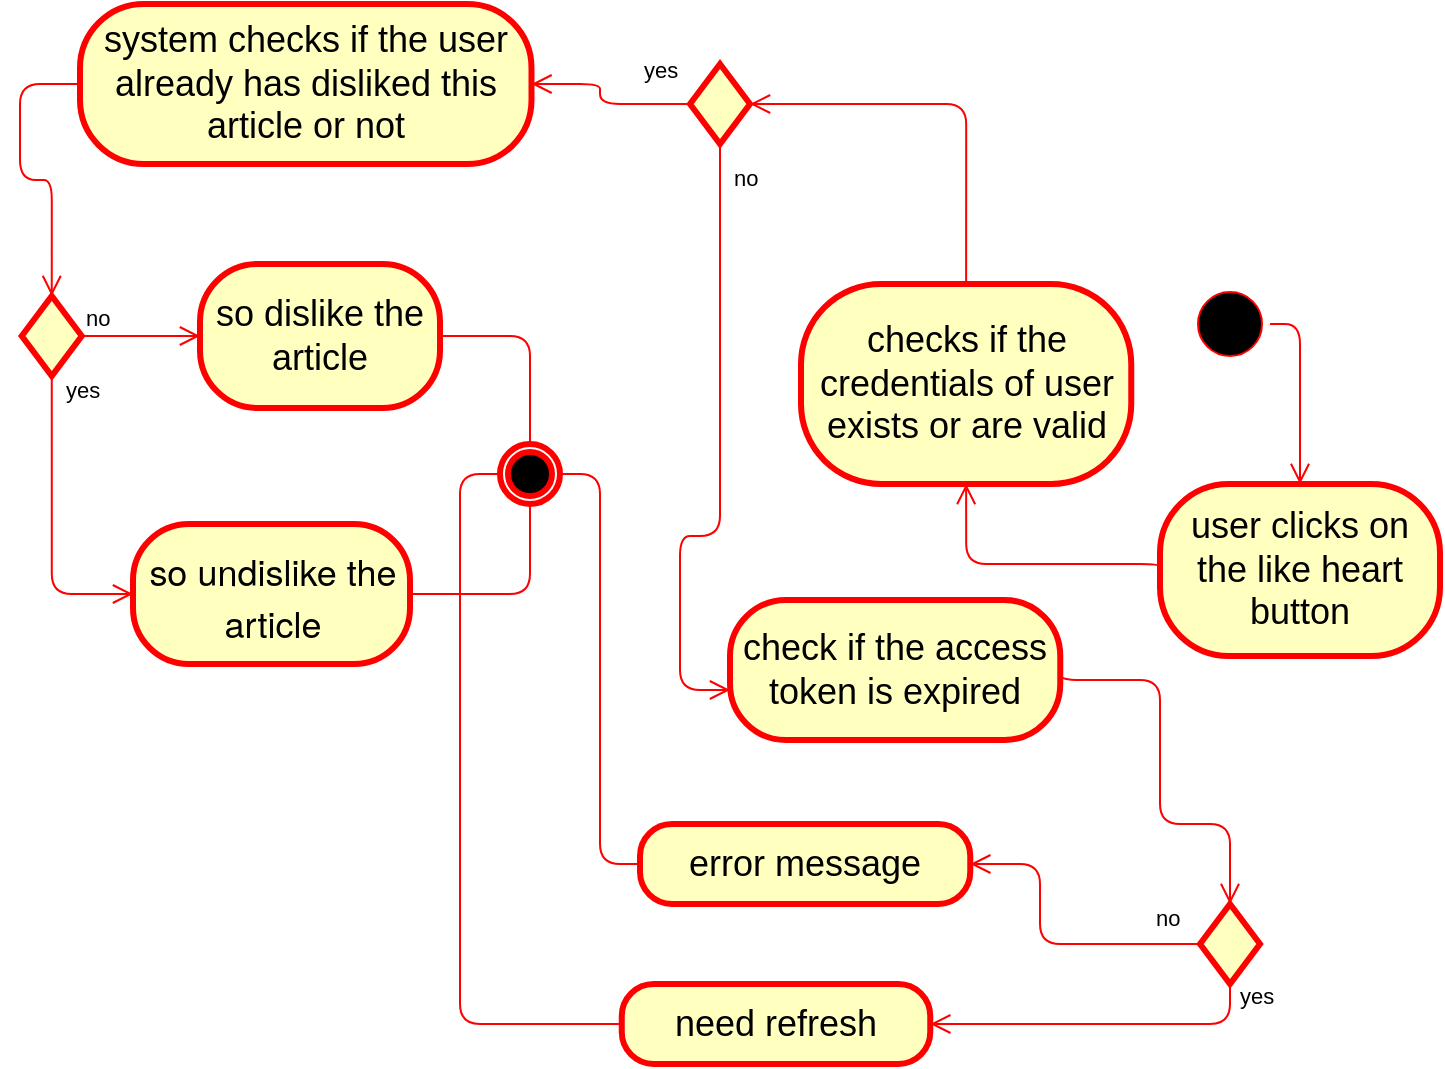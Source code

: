 <mxfile>
    <diagram id="dbAXDQ7u1hx04YF-3Wxb" name="Page-1">
        <mxGraphModel dx="990" dy="1078" grid="1" gridSize="10" guides="1" tooltips="1" connect="1" arrows="1" fold="1" page="1" pageScale="1" pageWidth="850" pageHeight="1100" math="0" shadow="0">
            <root>
                <mxCell id="0"/>
                <mxCell id="1" parent="0"/>
                <mxCell id="6" value="system checks if the user already has disliked this article or not" style="rounded=1;whiteSpace=wrap;html=1;arcSize=40;fontColor=#000000;fillColor=#ffffc0;strokeColor=#ff0000;strokeWidth=3;fontSize=18;" parent="1" vertex="1">
                    <mxGeometry x="90" y="230" width="225.75" height="80" as="geometry"/>
                </mxCell>
                <mxCell id="7" value="" style="edgeStyle=orthogonalEdgeStyle;html=1;verticalAlign=bottom;endArrow=open;endSize=8;strokeColor=#ff0000;fontSize=18;startArrow=none;exitX=0;exitY=0.5;exitDx=0;exitDy=0;entryX=0.5;entryY=0;entryDx=0;entryDy=0;" parent="1" source="6" target="12" edge="1">
                    <mxGeometry relative="1" as="geometry">
                        <mxPoint x="178.556" y="310" as="targetPoint"/>
                        <mxPoint x="310.5" y="248.0" as="sourcePoint"/>
                        <Array as="points">
                            <mxPoint x="60" y="270"/>
                            <mxPoint x="60" y="318"/>
                            <mxPoint x="76" y="318"/>
                        </Array>
                    </mxGeometry>
                </mxCell>
                <mxCell id="8" value="so dislike the article" style="rounded=1;whiteSpace=wrap;html=1;arcSize=40;fontColor=#000000;fillColor=#ffffc0;strokeColor=#ff0000;strokeWidth=3;fontSize=18;" parent="1" vertex="1">
                    <mxGeometry x="150" y="360" width="120" height="72" as="geometry"/>
                </mxCell>
                <mxCell id="9" value="&lt;p style=&quot;margin: 0px; font-variant-numeric: normal; font-variant-east-asian: normal; font-variant-alternates: normal; font-size-adjust: none; font-kerning: auto; font-optical-sizing: auto; font-feature-settings: normal; font-variation-settings: normal; font-variant-position: normal; font-stretch: normal; line-height: normal; font-family: &amp;quot;Helvetica Neue&amp;quot;;&quot; class=&quot;p1&quot;&gt;so undislike the article&lt;/p&gt;" style="rounded=1;whiteSpace=wrap;html=1;arcSize=40;fontColor=#000000;fillColor=#ffffc0;strokeColor=#ff0000;strokeWidth=3;fontFamily=Helvetica;fontSize=18;align=center;" parent="1" vertex="1">
                    <mxGeometry x="116.5" y="490" width="138.5" height="70" as="geometry"/>
                </mxCell>
                <mxCell id="10" value="" style="edgeStyle=orthogonalEdgeStyle;html=1;verticalAlign=bottom;endArrow=none;endSize=8;strokeColor=#ff0000;labelBackgroundColor=none;fontFamily=Helvetica;fontSize=18;fontColor=#FFFFFF;exitX=1;exitY=0.5;exitDx=0;exitDy=0;" parent="1" source="9" target="11" edge="1">
                    <mxGeometry relative="1" as="geometry">
                        <mxPoint x="448.88" y="540" as="targetPoint"/>
                        <mxPoint x="570.88" y="526" as="sourcePoint"/>
                    </mxGeometry>
                </mxCell>
                <mxCell id="11" value="" style="ellipse;html=1;shape=endState;fillColor=#000000;strokeColor=#ff0000;strokeWidth=3;fontFamily=Helvetica;fontSize=8;fontColor=#FFFFFF;" parent="1" vertex="1">
                    <mxGeometry x="300" y="450" width="30" height="30" as="geometry"/>
                </mxCell>
                <mxCell id="12" value="" style="rhombus;whiteSpace=wrap;html=1;fillColor=#ffffc0;strokeColor=#ff0000;strokeWidth=3;fontSize=18;" parent="1" vertex="1">
                    <mxGeometry x="60.88" y="376" width="30" height="40" as="geometry"/>
                </mxCell>
                <mxCell id="13" value="no" style="edgeStyle=orthogonalEdgeStyle;html=1;align=left;verticalAlign=bottom;endArrow=open;endSize=8;strokeColor=#ff0000;exitX=1;exitY=0.5;exitDx=0;exitDy=0;entryX=0;entryY=0.5;entryDx=0;entryDy=0;labelBackgroundColor=none;" parent="1" source="12" target="8" edge="1">
                    <mxGeometry x="-1" relative="1" as="geometry">
                        <mxPoint x="192.38" y="395.62" as="targetPoint"/>
                        <mxPoint x="92.38" y="395.62" as="sourcePoint"/>
                    </mxGeometry>
                </mxCell>
                <mxCell id="14" value="yes" style="edgeStyle=orthogonalEdgeStyle;html=1;align=left;verticalAlign=top;endArrow=open;endSize=8;strokeColor=#ff0000;exitX=0.5;exitY=1;exitDx=0;exitDy=0;entryX=0;entryY=0.5;entryDx=0;entryDy=0;labelBackgroundColor=none;" parent="1" source="12" target="9" edge="1">
                    <mxGeometry x="-1" y="8" relative="1" as="geometry">
                        <mxPoint x="75.5" y="492" as="targetPoint"/>
                        <mxPoint x="75.5" y="432" as="sourcePoint"/>
                        <mxPoint x="-3" y="-6" as="offset"/>
                    </mxGeometry>
                </mxCell>
                <mxCell id="15" value="" style="edgeStyle=orthogonalEdgeStyle;html=1;verticalAlign=bottom;endArrow=none;endSize=8;strokeColor=#ff0000;labelBackgroundColor=none;fontFamily=Helvetica;fontSize=18;fontColor=#FFFFFF;exitX=1;exitY=0.5;exitDx=0;exitDy=0;entryX=0.5;entryY=0;entryDx=0;entryDy=0;" parent="1" source="8" target="11" edge="1">
                    <mxGeometry relative="1" as="geometry">
                        <mxPoint x="518.38" y="360" as="targetPoint"/>
                        <mxPoint x="463.38" y="424" as="sourcePoint"/>
                    </mxGeometry>
                </mxCell>
                <mxCell id="16" value="" style="ellipse;html=1;shape=startState;fillColor=#000000;strokeColor=#ff0000;" vertex="1" parent="1">
                    <mxGeometry x="645" y="370" width="40" height="40" as="geometry"/>
                </mxCell>
                <mxCell id="17" value="" style="edgeStyle=orthogonalEdgeStyle;html=1;verticalAlign=bottom;endArrow=open;endSize=8;strokeColor=#ff0000;entryX=0.5;entryY=0;entryDx=0;entryDy=0;exitX=1;exitY=0.5;exitDx=0;exitDy=0;" edge="1" parent="1" source="16" target="18">
                    <mxGeometry relative="1" as="geometry">
                        <mxPoint x="410.5" y="382" as="targetPoint"/>
                        <mxPoint x="430.5" y="300" as="sourcePoint"/>
                    </mxGeometry>
                </mxCell>
                <mxCell id="18" value="&lt;span style=&quot;font-size: 18px;&quot;&gt;user clicks on the like heart button&lt;/span&gt;" style="rounded=1;whiteSpace=wrap;html=1;arcSize=40;fontColor=#000000;fillColor=#ffffc0;strokeColor=#ff0000;strokeWidth=3;" vertex="1" parent="1">
                    <mxGeometry x="630" y="470" width="140" height="86" as="geometry"/>
                </mxCell>
                <mxCell id="19" value="" style="edgeStyle=orthogonalEdgeStyle;html=1;verticalAlign=bottom;endArrow=open;endSize=8;strokeColor=#ff0000;entryX=0.5;entryY=1;entryDx=0;entryDy=0;exitX=0;exitY=0.5;exitDx=0;exitDy=0;" edge="1" parent="1" source="18" target="20">
                    <mxGeometry relative="1" as="geometry">
                        <mxPoint x="249.5" y="412" as="targetPoint"/>
                        <Array as="points">
                            <mxPoint x="630" y="510"/>
                            <mxPoint x="533" y="510"/>
                        </Array>
                    </mxGeometry>
                </mxCell>
                <mxCell id="20" value="checks if the credentials of user exists or are valid" style="rounded=1;whiteSpace=wrap;html=1;arcSize=40;fontColor=#000000;fillColor=#ffffc0;strokeColor=#ff0000;strokeWidth=3;fontSize=18;" vertex="1" parent="1">
                    <mxGeometry x="450.5" y="370" width="165.13" height="100" as="geometry"/>
                </mxCell>
                <mxCell id="21" value="" style="rhombus;whiteSpace=wrap;html=1;fillColor=#ffffc0;strokeColor=#ff0000;strokeWidth=3;fontSize=18;" vertex="1" parent="1">
                    <mxGeometry x="395" y="260" width="30" height="40" as="geometry"/>
                </mxCell>
                <mxCell id="22" value="no" style="edgeStyle=orthogonalEdgeStyle;html=1;align=left;verticalAlign=bottom;endArrow=open;endSize=8;strokeColor=#ff0000;exitX=0.5;exitY=1;exitDx=0;exitDy=0;labelBackgroundColor=none;entryX=0;entryY=0.5;entryDx=0;entryDy=0;" edge="1" parent="1" source="21">
                    <mxGeometry x="-0.84" y="5" relative="1" as="geometry">
                        <mxPoint x="415" y="573" as="targetPoint"/>
                        <mxPoint x="410" y="310" as="sourcePoint"/>
                        <Array as="points">
                            <mxPoint x="410" y="496"/>
                            <mxPoint x="390" y="496"/>
                            <mxPoint x="390" y="573"/>
                        </Array>
                        <mxPoint as="offset"/>
                    </mxGeometry>
                </mxCell>
                <mxCell id="23" value="" style="edgeStyle=orthogonalEdgeStyle;html=1;verticalAlign=bottom;endArrow=open;endSize=8;strokeColor=#ff0000;entryX=1;entryY=0.5;entryDx=0;entryDy=0;exitX=0.5;exitY=0;exitDx=0;exitDy=0;" edge="1" parent="1" source="20" target="21">
                    <mxGeometry relative="1" as="geometry">
                        <mxPoint x="352.51" y="400.95" as="targetPoint"/>
                        <Array as="points">
                            <mxPoint x="533" y="280"/>
                        </Array>
                        <mxPoint x="510" y="388" as="sourcePoint"/>
                    </mxGeometry>
                </mxCell>
                <mxCell id="24" value="check if the access token is expired" style="rounded=1;whiteSpace=wrap;html=1;arcSize=40;fontColor=#000000;fillColor=#ffffc0;strokeColor=#ff0000;strokeWidth=3;fontSize=18;" vertex="1" parent="1">
                    <mxGeometry x="415" y="528" width="165.13" height="70" as="geometry"/>
                </mxCell>
                <mxCell id="25" value="" style="rhombus;whiteSpace=wrap;html=1;fillColor=#ffffc0;strokeColor=#ff0000;strokeWidth=3;fontSize=18;" vertex="1" parent="1">
                    <mxGeometry x="650" y="680.0" width="30" height="40" as="geometry"/>
                </mxCell>
                <mxCell id="26" value="yes" style="edgeStyle=orthogonalEdgeStyle;html=1;align=left;verticalAlign=bottom;endArrow=open;endSize=8;strokeColor=#ff0000;exitX=0.5;exitY=1;exitDx=0;exitDy=0;labelBackgroundColor=none;entryX=1;entryY=0.5;entryDx=0;entryDy=0;" edge="1" parent="1" source="25" target="30">
                    <mxGeometry x="-0.83" y="3" relative="1" as="geometry">
                        <mxPoint x="737.13" y="837.93" as="targetPoint"/>
                        <mxPoint x="923.88" y="927.55" as="sourcePoint"/>
                        <Array as="points">
                            <mxPoint x="665" y="740"/>
                        </Array>
                        <mxPoint as="offset"/>
                    </mxGeometry>
                </mxCell>
                <mxCell id="27" value="no" style="edgeStyle=orthogonalEdgeStyle;html=1;align=left;verticalAlign=top;endArrow=open;endSize=8;strokeColor=#ff0000;exitX=0;exitY=0.5;exitDx=0;exitDy=0;labelBackgroundColor=none;entryX=1;entryY=0.5;entryDx=0;entryDy=0;" edge="1" parent="1" source="25" target="29">
                    <mxGeometry x="-0.689" y="-26" relative="1" as="geometry">
                        <mxPoint x="470" y="718" as="targetPoint"/>
                        <mxPoint x="907" y="963.93" as="sourcePoint"/>
                        <mxPoint as="offset"/>
                        <Array as="points">
                            <mxPoint x="570" y="700"/>
                            <mxPoint x="570" y="660"/>
                        </Array>
                    </mxGeometry>
                </mxCell>
                <mxCell id="28" value="" style="edgeStyle=orthogonalEdgeStyle;html=1;verticalAlign=bottom;endArrow=open;endSize=8;strokeColor=#ff0000;entryX=0.5;entryY=0;entryDx=0;entryDy=0;exitX=1;exitY=0.5;exitDx=0;exitDy=0;" edge="1" parent="1" source="24" target="25">
                    <mxGeometry relative="1" as="geometry">
                        <mxPoint x="674.64" y="670.88" as="targetPoint"/>
                        <Array as="points">
                            <mxPoint x="580" y="568"/>
                            <mxPoint x="630" y="568"/>
                            <mxPoint x="630" y="640"/>
                            <mxPoint x="665" y="640"/>
                        </Array>
                        <mxPoint x="654.13" y="686.93" as="sourcePoint"/>
                    </mxGeometry>
                </mxCell>
                <mxCell id="29" value="error message" style="rounded=1;whiteSpace=wrap;html=1;arcSize=40;fontColor=#000000;fillColor=#ffffc0;strokeColor=#ff0000;strokeWidth=3;fontSize=18;" vertex="1" parent="1">
                    <mxGeometry x="370" y="640" width="165.13" height="40" as="geometry"/>
                </mxCell>
                <mxCell id="30" value="need refresh" style="rounded=1;whiteSpace=wrap;html=1;arcSize=40;fontColor=#000000;fillColor=#ffffc0;strokeColor=#ff0000;strokeWidth=3;fontSize=18;" vertex="1" parent="1">
                    <mxGeometry x="360.88" y="720" width="154.25" height="40" as="geometry"/>
                </mxCell>
                <mxCell id="31" value="yes" style="edgeStyle=orthogonalEdgeStyle;html=1;align=left;verticalAlign=top;endArrow=open;endSize=8;strokeColor=#ff0000;exitX=0;exitY=0.5;exitDx=0;exitDy=0;entryX=1;entryY=0.5;entryDx=0;entryDy=0;labelBackgroundColor=none;" edge="1" parent="1" source="21" target="6">
                    <mxGeometry x="0.233" y="-28" relative="1" as="geometry">
                        <mxPoint x="230.0" y="330" as="targetPoint"/>
                        <mxPoint x="371.37" y="280" as="sourcePoint"/>
                        <mxPoint x="20" y="8" as="offset"/>
                        <Array as="points">
                            <mxPoint x="350" y="280"/>
                            <mxPoint x="350" y="270"/>
                        </Array>
                    </mxGeometry>
                </mxCell>
                <mxCell id="32" value="" style="edgeStyle=orthogonalEdgeStyle;html=1;verticalAlign=bottom;endArrow=none;endSize=8;strokeColor=#ff0000;labelBackgroundColor=none;fontFamily=Helvetica;fontSize=18;fontColor=#FFFFFF;exitX=0;exitY=0.5;exitDx=0;exitDy=0;entryX=1;entryY=0.5;entryDx=0;entryDy=0;" edge="1" parent="1" source="29" target="11">
                    <mxGeometry relative="1" as="geometry">
                        <mxPoint x="350" y="460" as="targetPoint"/>
                        <mxPoint x="269.93" y="645" as="sourcePoint"/>
                    </mxGeometry>
                </mxCell>
                <mxCell id="33" value="" style="edgeStyle=orthogonalEdgeStyle;html=1;verticalAlign=bottom;endArrow=none;endSize=8;strokeColor=#ff0000;labelBackgroundColor=none;fontFamily=Helvetica;fontSize=18;fontColor=#FFFFFF;exitX=0;exitY=0.5;exitDx=0;exitDy=0;entryX=0;entryY=0.5;entryDx=0;entryDy=0;" edge="1" parent="1" source="30" target="11">
                    <mxGeometry relative="1" as="geometry">
                        <mxPoint x="290" y="570" as="targetPoint"/>
                        <mxPoint x="230" y="615" as="sourcePoint"/>
                        <Array as="points">
                            <mxPoint x="280" y="740"/>
                            <mxPoint x="280" y="465"/>
                        </Array>
                    </mxGeometry>
                </mxCell>
            </root>
        </mxGraphModel>
    </diagram>
</mxfile>